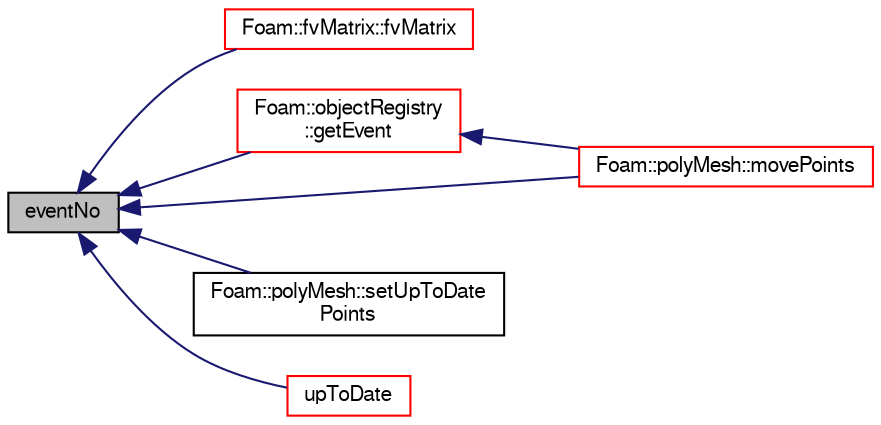 digraph "eventNo"
{
  bgcolor="transparent";
  edge [fontname="FreeSans",fontsize="10",labelfontname="FreeSans",labelfontsize="10"];
  node [fontname="FreeSans",fontsize="10",shape=record];
  rankdir="LR";
  Node1266 [label="eventNo",height=0.2,width=0.4,color="black", fillcolor="grey75", style="filled", fontcolor="black"];
  Node1266 -> Node1267 [dir="back",color="midnightblue",fontsize="10",style="solid",fontname="FreeSans"];
  Node1267 [label="Foam::fvMatrix::fvMatrix",height=0.2,width=0.4,color="red",URL="$a22358.html#aaedfa5273fb5304dfc52e58108e3a0c7",tooltip="Construct given a field to solve for. "];
  Node1266 -> Node1316 [dir="back",color="midnightblue",fontsize="10",style="solid",fontname="FreeSans"];
  Node1316 [label="Foam::objectRegistry\l::getEvent",height=0.2,width=0.4,color="red",URL="$a26326.html#af8e389178fffcd88653881b5010923a3",tooltip="Return new event number. "];
  Node1316 -> Node1340 [dir="back",color="midnightblue",fontsize="10",style="solid",fontname="FreeSans"];
  Node1340 [label="Foam::polyMesh::movePoints",height=0.2,width=0.4,color="red",URL="$a27410.html#a3693c648bea2e99054cbbb75d4bf4e4d",tooltip="Move points, returns volumes swept by faces in motion. "];
  Node1266 -> Node1340 [dir="back",color="midnightblue",fontsize="10",style="solid",fontname="FreeSans"];
  Node1266 -> Node1649 [dir="back",color="midnightblue",fontsize="10",style="solid",fontname="FreeSans"];
  Node1649 [label="Foam::polyMesh::setUpToDate\lPoints",height=0.2,width=0.4,color="black",URL="$a27410.html#ac4c025b124d0ecb56d3560a9de29f29d",tooltip="Set io to be up-to-date with points. "];
  Node1266 -> Node1650 [dir="back",color="midnightblue",fontsize="10",style="solid",fontname="FreeSans"];
  Node1650 [label="upToDate",height=0.2,width=0.4,color="red",URL="$a26334.html#a834341077d135a8683a3b809544afe22",tooltip="Return true if up-to-date with respect to given object. "];
}
